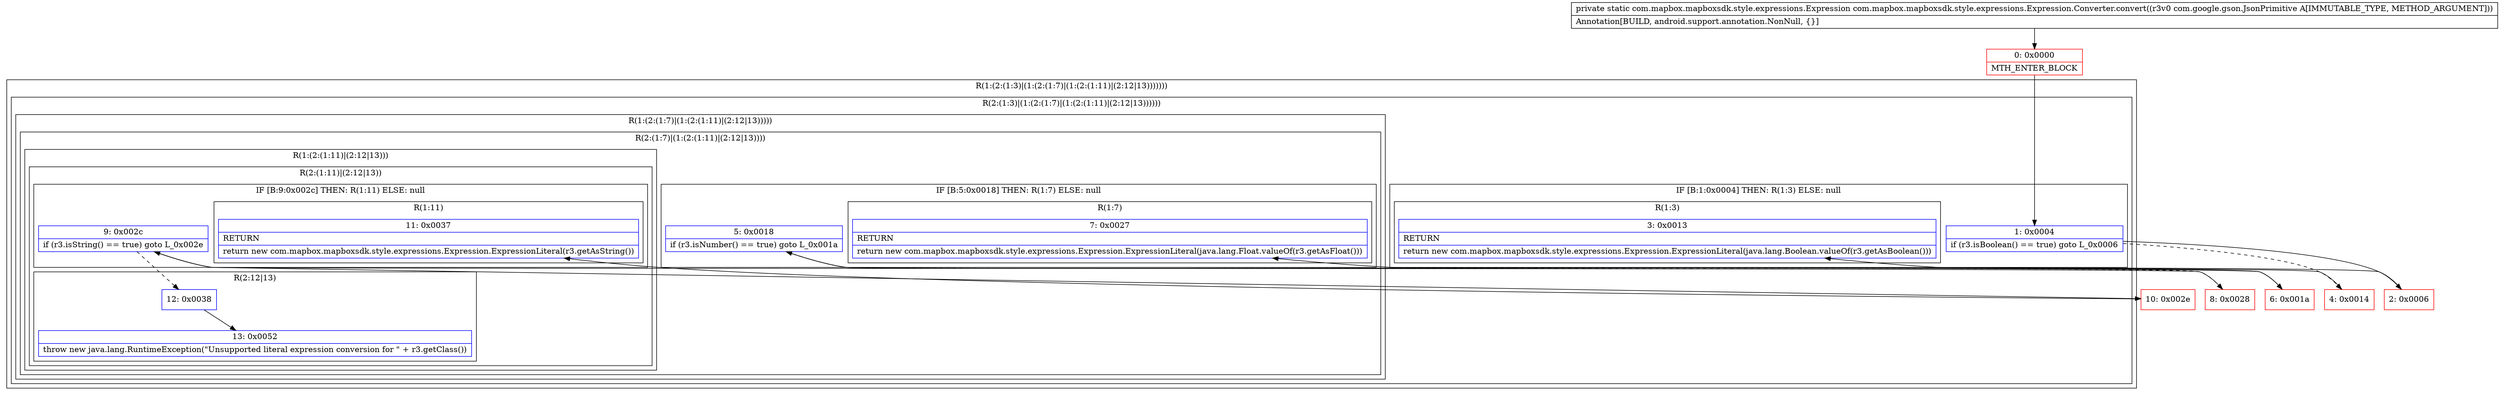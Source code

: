 digraph "CFG forcom.mapbox.mapboxsdk.style.expressions.Expression.Converter.convert(Lcom\/google\/gson\/JsonPrimitive;)Lcom\/mapbox\/mapboxsdk\/style\/expressions\/Expression;" {
subgraph cluster_Region_1677984602 {
label = "R(1:(2:(1:3)|(1:(2:(1:7)|(1:(2:(1:11)|(2:12|13)))))))";
node [shape=record,color=blue];
subgraph cluster_Region_1782037799 {
label = "R(2:(1:3)|(1:(2:(1:7)|(1:(2:(1:11)|(2:12|13))))))";
node [shape=record,color=blue];
subgraph cluster_IfRegion_422005774 {
label = "IF [B:1:0x0004] THEN: R(1:3) ELSE: null";
node [shape=record,color=blue];
Node_1 [shape=record,label="{1\:\ 0x0004|if (r3.isBoolean() == true) goto L_0x0006\l}"];
subgraph cluster_Region_788799637 {
label = "R(1:3)";
node [shape=record,color=blue];
Node_3 [shape=record,label="{3\:\ 0x0013|RETURN\l|return new com.mapbox.mapboxsdk.style.expressions.Expression.ExpressionLiteral(java.lang.Boolean.valueOf(r3.getAsBoolean()))\l}"];
}
}
subgraph cluster_Region_1801386236 {
label = "R(1:(2:(1:7)|(1:(2:(1:11)|(2:12|13)))))";
node [shape=record,color=blue];
subgraph cluster_Region_1020771893 {
label = "R(2:(1:7)|(1:(2:(1:11)|(2:12|13))))";
node [shape=record,color=blue];
subgraph cluster_IfRegion_523489949 {
label = "IF [B:5:0x0018] THEN: R(1:7) ELSE: null";
node [shape=record,color=blue];
Node_5 [shape=record,label="{5\:\ 0x0018|if (r3.isNumber() == true) goto L_0x001a\l}"];
subgraph cluster_Region_297621862 {
label = "R(1:7)";
node [shape=record,color=blue];
Node_7 [shape=record,label="{7\:\ 0x0027|RETURN\l|return new com.mapbox.mapboxsdk.style.expressions.Expression.ExpressionLiteral(java.lang.Float.valueOf(r3.getAsFloat()))\l}"];
}
}
subgraph cluster_Region_221825717 {
label = "R(1:(2:(1:11)|(2:12|13)))";
node [shape=record,color=blue];
subgraph cluster_Region_203418417 {
label = "R(2:(1:11)|(2:12|13))";
node [shape=record,color=blue];
subgraph cluster_IfRegion_221865749 {
label = "IF [B:9:0x002c] THEN: R(1:11) ELSE: null";
node [shape=record,color=blue];
Node_9 [shape=record,label="{9\:\ 0x002c|if (r3.isString() == true) goto L_0x002e\l}"];
subgraph cluster_Region_1983150525 {
label = "R(1:11)";
node [shape=record,color=blue];
Node_11 [shape=record,label="{11\:\ 0x0037|RETURN\l|return new com.mapbox.mapboxsdk.style.expressions.Expression.ExpressionLiteral(r3.getAsString())\l}"];
}
}
subgraph cluster_Region_1024620716 {
label = "R(2:12|13)";
node [shape=record,color=blue];
Node_12 [shape=record,label="{12\:\ 0x0038}"];
Node_13 [shape=record,label="{13\:\ 0x0052|throw new java.lang.RuntimeException(\"Unsupported literal expression conversion for \" + r3.getClass())\l}"];
}
}
}
}
}
}
}
Node_0 [shape=record,color=red,label="{0\:\ 0x0000|MTH_ENTER_BLOCK\l}"];
Node_2 [shape=record,color=red,label="{2\:\ 0x0006}"];
Node_4 [shape=record,color=red,label="{4\:\ 0x0014}"];
Node_6 [shape=record,color=red,label="{6\:\ 0x001a}"];
Node_8 [shape=record,color=red,label="{8\:\ 0x0028}"];
Node_10 [shape=record,color=red,label="{10\:\ 0x002e}"];
MethodNode[shape=record,label="{private static com.mapbox.mapboxsdk.style.expressions.Expression com.mapbox.mapboxsdk.style.expressions.Expression.Converter.convert((r3v0 com.google.gson.JsonPrimitive A[IMMUTABLE_TYPE, METHOD_ARGUMENT]))  | Annotation[BUILD, android.support.annotation.NonNull, \{\}]\l}"];
MethodNode -> Node_0;
Node_1 -> Node_2;
Node_1 -> Node_4[style=dashed];
Node_5 -> Node_6;
Node_5 -> Node_8[style=dashed];
Node_9 -> Node_10;
Node_9 -> Node_12[style=dashed];
Node_12 -> Node_13;
Node_0 -> Node_1;
Node_2 -> Node_3;
Node_4 -> Node_5;
Node_6 -> Node_7;
Node_8 -> Node_9;
Node_10 -> Node_11;
}

